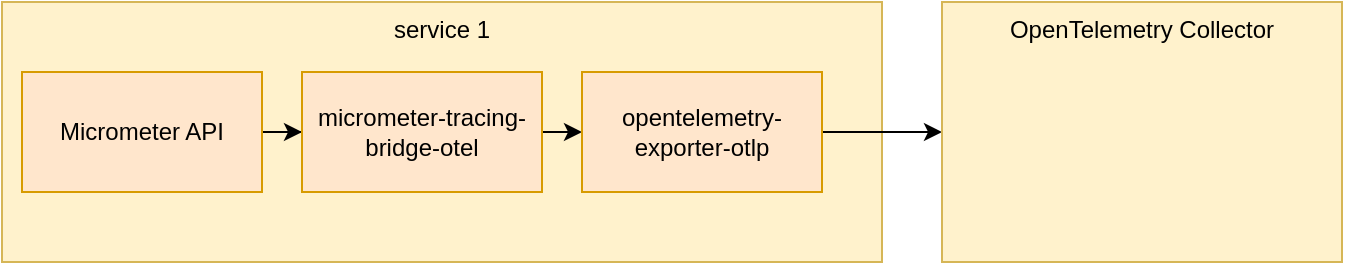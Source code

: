 <mxfile version="24.4.3" type="device">
  <diagram name="1 oldal" id="I6EIijJL6Fo9-5fb3pwg">
    <mxGraphModel dx="2074" dy="1180" grid="1" gridSize="10" guides="1" tooltips="1" connect="1" arrows="1" fold="1" page="1" pageScale="1" pageWidth="827" pageHeight="1169" math="0" shadow="0">
      <root>
        <mxCell id="0" />
        <mxCell id="1" parent="0" />
        <mxCell id="Iwi7Kwx7fXE7Te46J2q1-1" value="service 1" style="rounded=0;whiteSpace=wrap;html=1;horizontal=1;verticalAlign=top;fillColor=#fff2cc;strokeColor=#d6b656;" vertex="1" parent="1">
          <mxGeometry x="90" y="110" width="440" height="130" as="geometry" />
        </mxCell>
        <mxCell id="Iwi7Kwx7fXE7Te46J2q1-2" style="edgeStyle=orthogonalEdgeStyle;rounded=0;orthogonalLoop=1;jettySize=auto;html=1;exitX=1;exitY=0.5;exitDx=0;exitDy=0;" edge="1" parent="1" source="Iwi7Kwx7fXE7Te46J2q1-3" target="Iwi7Kwx7fXE7Te46J2q1-5">
          <mxGeometry relative="1" as="geometry" />
        </mxCell>
        <mxCell id="Iwi7Kwx7fXE7Te46J2q1-3" value="Micrometer API" style="rounded=0;whiteSpace=wrap;html=1;fillColor=#ffe6cc;strokeColor=#d79b00;" vertex="1" parent="1">
          <mxGeometry x="100" y="145" width="120" height="60" as="geometry" />
        </mxCell>
        <mxCell id="Iwi7Kwx7fXE7Te46J2q1-4" style="edgeStyle=orthogonalEdgeStyle;rounded=0;orthogonalLoop=1;jettySize=auto;html=1;exitX=1;exitY=0.5;exitDx=0;exitDy=0;entryX=0;entryY=0.5;entryDx=0;entryDy=0;" edge="1" parent="1" source="Iwi7Kwx7fXE7Te46J2q1-5" target="Iwi7Kwx7fXE7Te46J2q1-7">
          <mxGeometry relative="1" as="geometry" />
        </mxCell>
        <mxCell id="Iwi7Kwx7fXE7Te46J2q1-5" value="micrometer-tracing-bridge-otel" style="rounded=0;whiteSpace=wrap;html=1;fillColor=#ffe6cc;strokeColor=#d79b00;" vertex="1" parent="1">
          <mxGeometry x="240" y="145" width="120" height="60" as="geometry" />
        </mxCell>
        <mxCell id="Iwi7Kwx7fXE7Te46J2q1-6" style="edgeStyle=orthogonalEdgeStyle;rounded=0;orthogonalLoop=1;jettySize=auto;html=1;exitX=1;exitY=0.5;exitDx=0;exitDy=0;entryX=0;entryY=0.5;entryDx=0;entryDy=0;" edge="1" parent="1" source="Iwi7Kwx7fXE7Te46J2q1-7" target="Iwi7Kwx7fXE7Te46J2q1-8">
          <mxGeometry relative="1" as="geometry" />
        </mxCell>
        <mxCell id="Iwi7Kwx7fXE7Te46J2q1-7" value="opentelemetry-exporter-otlp" style="rounded=0;whiteSpace=wrap;html=1;fillColor=#ffe6cc;strokeColor=#d79b00;" vertex="1" parent="1">
          <mxGeometry x="380" y="145" width="120" height="60" as="geometry" />
        </mxCell>
        <mxCell id="Iwi7Kwx7fXE7Te46J2q1-8" value="OpenTelemetry Collector" style="rounded=0;whiteSpace=wrap;html=1;horizontal=1;verticalAlign=top;fillColor=#fff2cc;strokeColor=#d6b656;" vertex="1" parent="1">
          <mxGeometry x="560" y="110" width="200" height="130" as="geometry" />
        </mxCell>
      </root>
    </mxGraphModel>
  </diagram>
</mxfile>
